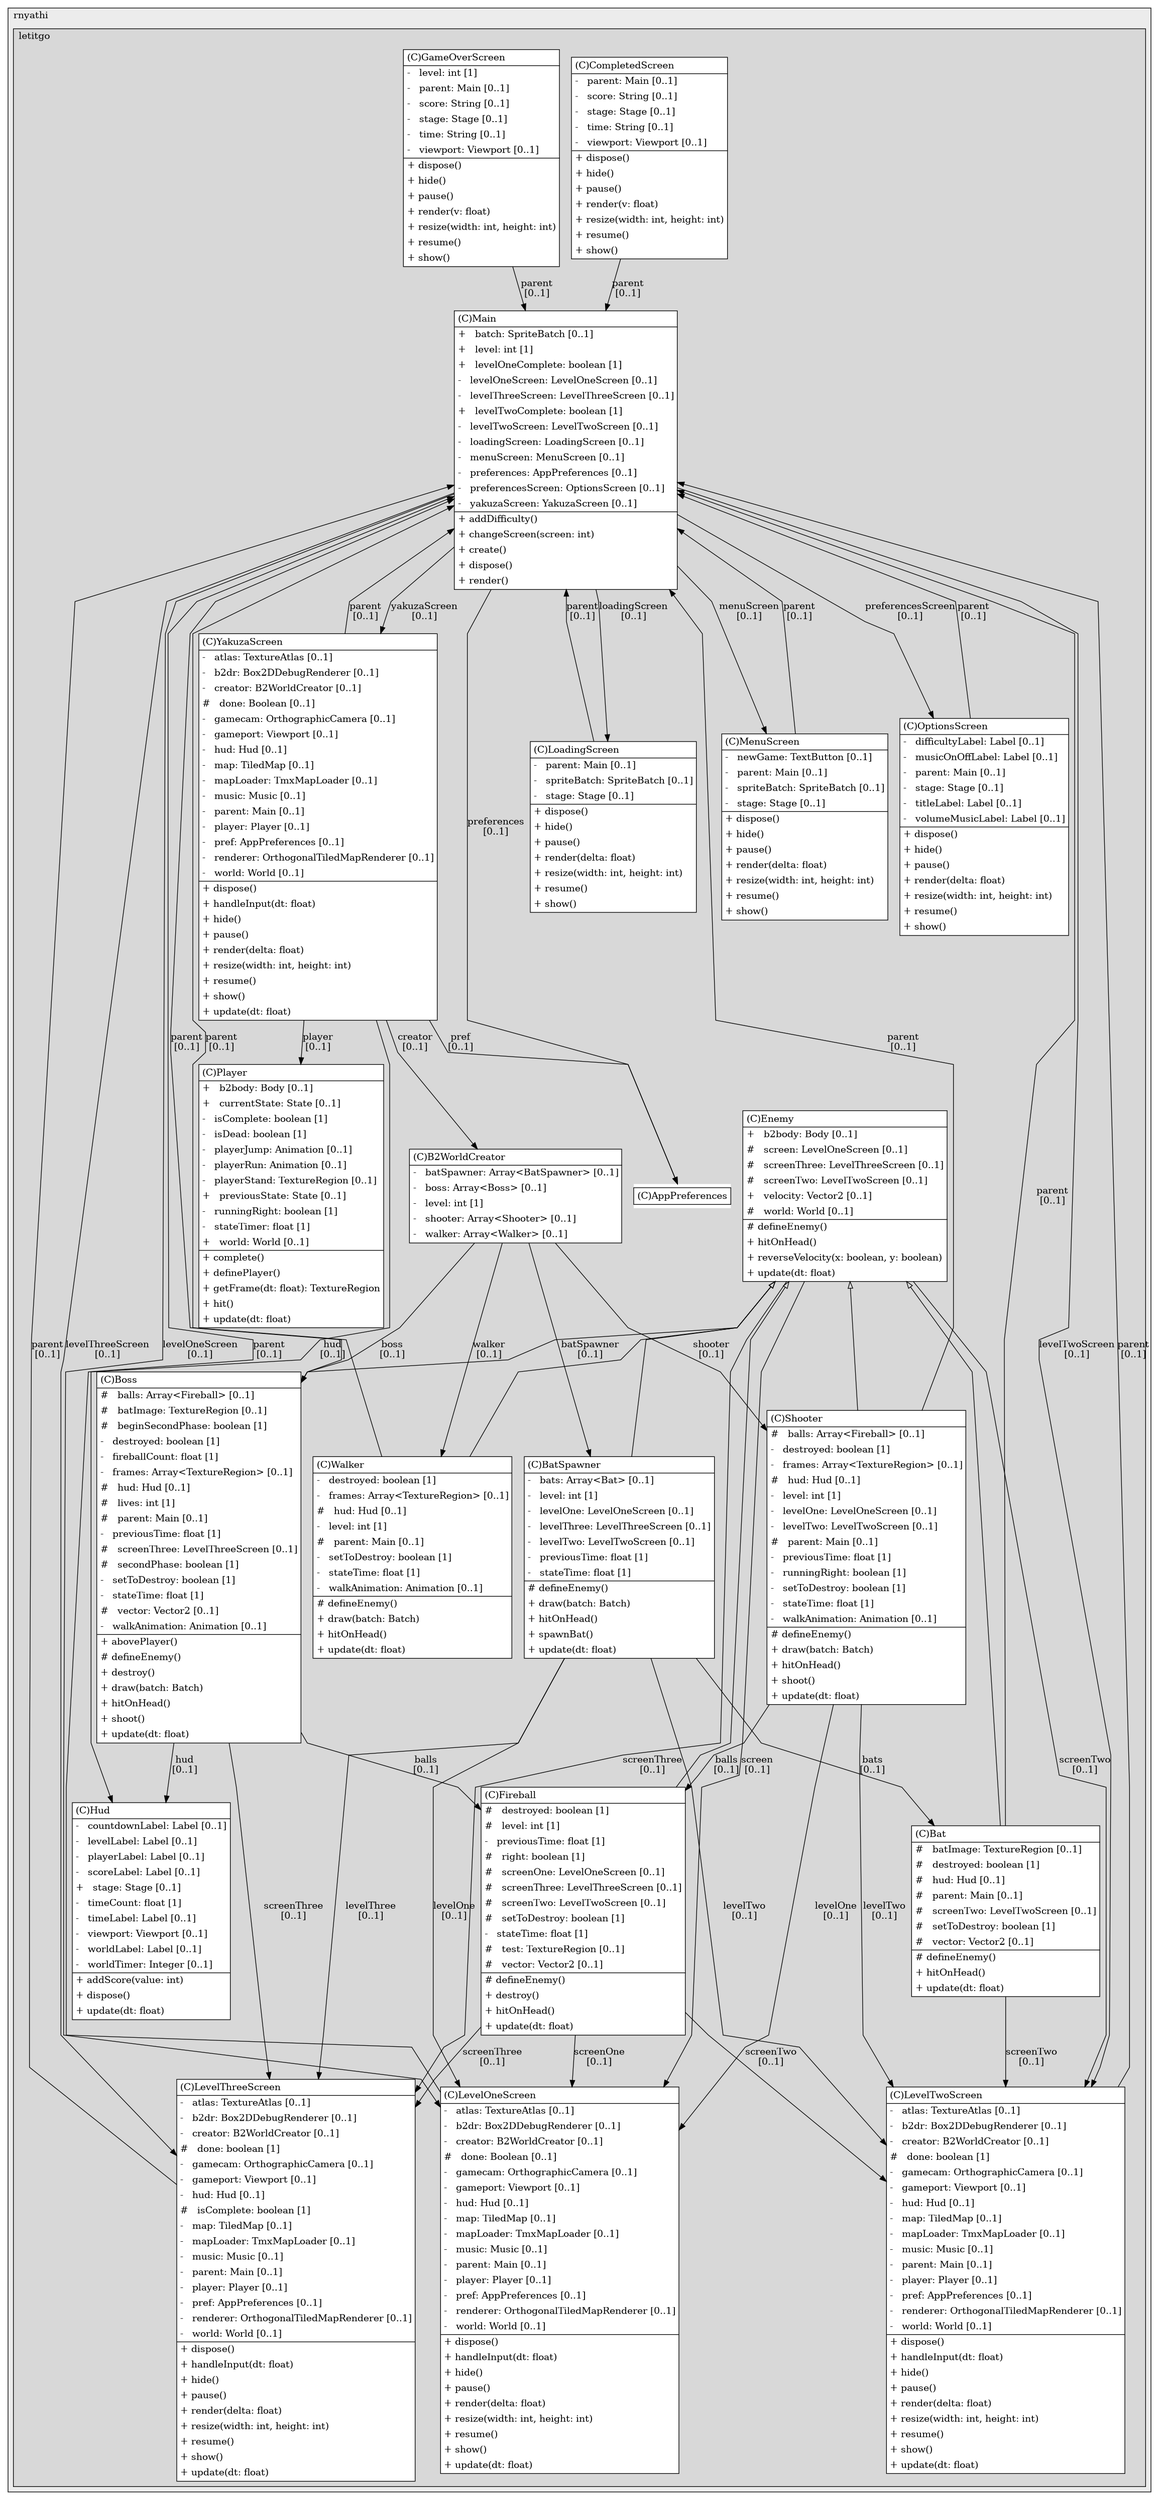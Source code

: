 @startuml

/' diagram meta data start
config=StructureConfiguration;
{
  "projectClassification": {
    "searchMode": "OpenProject", // OpenProject, AllProjects
    "includedProjects": "",
    "pathEndKeywords": "*.impl",
    "isClientPath": "",
    "isClientName": "",
    "isTestPath": "",
    "isTestName": "",
    "isMappingPath": "",
    "isMappingName": "",
    "isDataAccessPath": "",
    "isDataAccessName": "",
    "isDataStructurePath": "",
    "isDataStructureName": "",
    "isInterfaceStructuresPath": "",
    "isInterfaceStructuresName": "",
    "isEntryPointPath": "",
    "isEntryPointName": "",
    "treatFinalFieldsAsMandatory": false
  },
  "graphRestriction": {
    "classPackageExcludeFilter": "",
    "classPackageIncludeFilter": "",
    "classNameExcludeFilter": "",
    "classNameIncludeFilter": "",
    "methodNameExcludeFilter": "",
    "methodNameIncludeFilter": "",
    "removeByInheritance": "", // inheritance/annotation based filtering is done in a second step
    "removeByAnnotation": "",
    "removeByClassPackage": "", // cleanup the graph after inheritance/annotation based filtering is done
    "removeByClassName": "",
    "cutMappings": false,
    "cutEnum": true,
    "cutTests": true,
    "cutClient": true,
    "cutDataAccess": false,
    "cutInterfaceStructures": false,
    "cutDataStructures": false,
    "cutGetterAndSetter": true,
    "cutConstructors": true
  },
  "graphTraversal": {
    "forwardDepth": 6,
    "backwardDepth": 6,
    "classPackageExcludeFilter": "",
    "classPackageIncludeFilter": "",
    "classNameExcludeFilter": "",
    "classNameIncludeFilter": "",
    "methodNameExcludeFilter": "",
    "methodNameIncludeFilter": "",
    "hideMappings": false,
    "hideDataStructures": false,
    "hidePrivateMethods": true,
    "hideInterfaceCalls": true, // indirection: implementation -> interface (is hidden) -> implementation
    "onlyShowApplicationEntryPoints": false, // root node is included
    "useMethodCallsForStructureDiagram": "ForwardOnly" // ForwardOnly, BothDirections, No
  },
  "details": {
    "aggregation": "GroupByClass", // ByClass, GroupByClass, None
    "showClassGenericTypes": true,
    "showMethods": true,
    "showMethodParameterNames": true,
    "showMethodParameterTypes": true,
    "showMethodReturnType": true,
    "showPackageLevels": 2,
    "showDetailedClassStructure": true
  },
  "rootClass": "com.rnyathi.letitgo.Main",
  "extensionCallbackMethod": "" // qualified.class.name#methodName - signature: public static String method(String)
}
diagram meta data end '/



digraph g {
    rankdir="TB"
    splines=polyline
    

'nodes 
subgraph cluster_1360161713 { 
   	label=rnyathi
	labeljust=l
	fillcolor="#ececec"
	style=filled
   
   subgraph cluster_347286863 { 
   	label=letitgo
	labeljust=l
	fillcolor="#d8d8d8"
	style=filled
   
   AppPreferences1879371708[
	label=<<TABLE BORDER="1" CELLBORDER="0" CELLPADDING="4" CELLSPACING="0">
<TR><TD ALIGN="LEFT" >(C)AppPreferences</TD></TR>
</TABLE>>
	style=filled
	margin=0
	shape=plaintext
	fillcolor="#FFFFFF"
];

B2WorldCreator736727953[
	label=<<TABLE BORDER="1" CELLBORDER="0" CELLPADDING="4" CELLSPACING="0">
<TR><TD ALIGN="LEFT" >(C)B2WorldCreator</TD></TR>
<HR/>
<TR><TD ALIGN="LEFT" >-   batSpawner: Array&lt;BatSpawner&gt; [0..1]</TD></TR>
<TR><TD ALIGN="LEFT" >-   boss: Array&lt;Boss&gt; [0..1]</TD></TR>
<TR><TD ALIGN="LEFT" >-   level: int [1]</TD></TR>
<TR><TD ALIGN="LEFT" >-   shooter: Array&lt;Shooter&gt; [0..1]</TD></TR>
<TR><TD ALIGN="LEFT" >-   walker: Array&lt;Walker&gt; [0..1]</TD></TR>
</TABLE>>
	style=filled
	margin=0
	shape=plaintext
	fillcolor="#FFFFFF"
];

Bat1530230140[
	label=<<TABLE BORDER="1" CELLBORDER="0" CELLPADDING="4" CELLSPACING="0">
<TR><TD ALIGN="LEFT" >(C)Bat</TD></TR>
<HR/>
<TR><TD ALIGN="LEFT" >#   batImage: TextureRegion [0..1]</TD></TR>
<TR><TD ALIGN="LEFT" >#   destroyed: boolean [1]</TD></TR>
<TR><TD ALIGN="LEFT" >#   hud: Hud [0..1]</TD></TR>
<TR><TD ALIGN="LEFT" >#   parent: Main [0..1]</TD></TR>
<TR><TD ALIGN="LEFT" >#   screenTwo: LevelTwoScreen [0..1]</TD></TR>
<TR><TD ALIGN="LEFT" >#   setToDestroy: boolean [1]</TD></TR>
<TR><TD ALIGN="LEFT" >#   vector: Vector2 [0..1]</TD></TR>
<HR/>
<TR><TD ALIGN="LEFT" ># defineEnemy()</TD></TR>
<TR><TD ALIGN="LEFT" >+ hitOnHead()</TD></TR>
<TR><TD ALIGN="LEFT" >+ update(dt: float)</TD></TR>
</TABLE>>
	style=filled
	margin=0
	shape=plaintext
	fillcolor="#FFFFFF"
];

BatSpawner1530230140[
	label=<<TABLE BORDER="1" CELLBORDER="0" CELLPADDING="4" CELLSPACING="0">
<TR><TD ALIGN="LEFT" >(C)BatSpawner</TD></TR>
<HR/>
<TR><TD ALIGN="LEFT" >-   bats: Array&lt;Bat&gt; [0..1]</TD></TR>
<TR><TD ALIGN="LEFT" >-   level: int [1]</TD></TR>
<TR><TD ALIGN="LEFT" >-   levelOne: LevelOneScreen [0..1]</TD></TR>
<TR><TD ALIGN="LEFT" >-   levelThree: LevelThreeScreen [0..1]</TD></TR>
<TR><TD ALIGN="LEFT" >-   levelTwo: LevelTwoScreen [0..1]</TD></TR>
<TR><TD ALIGN="LEFT" >-   previousTime: float [1]</TD></TR>
<TR><TD ALIGN="LEFT" >-   stateTime: float [1]</TD></TR>
<HR/>
<TR><TD ALIGN="LEFT" ># defineEnemy()</TD></TR>
<TR><TD ALIGN="LEFT" >+ draw(batch: Batch)</TD></TR>
<TR><TD ALIGN="LEFT" >+ hitOnHead()</TD></TR>
<TR><TD ALIGN="LEFT" >+ spawnBat()</TD></TR>
<TR><TD ALIGN="LEFT" >+ update(dt: float)</TD></TR>
</TABLE>>
	style=filled
	margin=0
	shape=plaintext
	fillcolor="#FFFFFF"
];

Boss1530230140[
	label=<<TABLE BORDER="1" CELLBORDER="0" CELLPADDING="4" CELLSPACING="0">
<TR><TD ALIGN="LEFT" >(C)Boss</TD></TR>
<HR/>
<TR><TD ALIGN="LEFT" >#   balls: Array&lt;Fireball&gt; [0..1]</TD></TR>
<TR><TD ALIGN="LEFT" >#   batImage: TextureRegion [0..1]</TD></TR>
<TR><TD ALIGN="LEFT" >#   beginSecondPhase: boolean [1]</TD></TR>
<TR><TD ALIGN="LEFT" >-   destroyed: boolean [1]</TD></TR>
<TR><TD ALIGN="LEFT" >-   fireballCount: float [1]</TD></TR>
<TR><TD ALIGN="LEFT" >-   frames: Array&lt;TextureRegion&gt; [0..1]</TD></TR>
<TR><TD ALIGN="LEFT" >#   hud: Hud [0..1]</TD></TR>
<TR><TD ALIGN="LEFT" >#   lives: int [1]</TD></TR>
<TR><TD ALIGN="LEFT" >#   parent: Main [0..1]</TD></TR>
<TR><TD ALIGN="LEFT" >-   previousTime: float [1]</TD></TR>
<TR><TD ALIGN="LEFT" >#   screenThree: LevelThreeScreen [0..1]</TD></TR>
<TR><TD ALIGN="LEFT" >#   secondPhase: boolean [1]</TD></TR>
<TR><TD ALIGN="LEFT" >-   setToDestroy: boolean [1]</TD></TR>
<TR><TD ALIGN="LEFT" >-   stateTime: float [1]</TD></TR>
<TR><TD ALIGN="LEFT" >#   vector: Vector2 [0..1]</TD></TR>
<TR><TD ALIGN="LEFT" >-   walkAnimation: Animation [0..1]</TD></TR>
<HR/>
<TR><TD ALIGN="LEFT" >+ abovePlayer()</TD></TR>
<TR><TD ALIGN="LEFT" ># defineEnemy()</TD></TR>
<TR><TD ALIGN="LEFT" >+ destroy()</TD></TR>
<TR><TD ALIGN="LEFT" >+ draw(batch: Batch)</TD></TR>
<TR><TD ALIGN="LEFT" >+ hitOnHead()</TD></TR>
<TR><TD ALIGN="LEFT" >+ shoot()</TD></TR>
<TR><TD ALIGN="LEFT" >+ update(dt: float)</TD></TR>
</TABLE>>
	style=filled
	margin=0
	shape=plaintext
	fillcolor="#FFFFFF"
];

CompletedScreen738386980[
	label=<<TABLE BORDER="1" CELLBORDER="0" CELLPADDING="4" CELLSPACING="0">
<TR><TD ALIGN="LEFT" >(C)CompletedScreen</TD></TR>
<HR/>
<TR><TD ALIGN="LEFT" >-   parent: Main [0..1]</TD></TR>
<TR><TD ALIGN="LEFT" >-   score: String [0..1]</TD></TR>
<TR><TD ALIGN="LEFT" >-   stage: Stage [0..1]</TD></TR>
<TR><TD ALIGN="LEFT" >-   time: String [0..1]</TD></TR>
<TR><TD ALIGN="LEFT" >-   viewport: Viewport [0..1]</TD></TR>
<HR/>
<TR><TD ALIGN="LEFT" >+ dispose()</TD></TR>
<TR><TD ALIGN="LEFT" >+ hide()</TD></TR>
<TR><TD ALIGN="LEFT" >+ pause()</TD></TR>
<TR><TD ALIGN="LEFT" >+ render(v: float)</TD></TR>
<TR><TD ALIGN="LEFT" >+ resize(width: int, height: int)</TD></TR>
<TR><TD ALIGN="LEFT" >+ resume()</TD></TR>
<TR><TD ALIGN="LEFT" >+ show()</TD></TR>
</TABLE>>
	style=filled
	margin=0
	shape=plaintext
	fillcolor="#FFFFFF"
];

Enemy1530230140[
	label=<<TABLE BORDER="1" CELLBORDER="0" CELLPADDING="4" CELLSPACING="0">
<TR><TD ALIGN="LEFT" >(C)Enemy</TD></TR>
<HR/>
<TR><TD ALIGN="LEFT" >+   b2body: Body [0..1]</TD></TR>
<TR><TD ALIGN="LEFT" >#   screen: LevelOneScreen [0..1]</TD></TR>
<TR><TD ALIGN="LEFT" >#   screenThree: LevelThreeScreen [0..1]</TD></TR>
<TR><TD ALIGN="LEFT" >#   screenTwo: LevelTwoScreen [0..1]</TD></TR>
<TR><TD ALIGN="LEFT" >+   velocity: Vector2 [0..1]</TD></TR>
<TR><TD ALIGN="LEFT" >#   world: World [0..1]</TD></TR>
<HR/>
<TR><TD ALIGN="LEFT" ># defineEnemy()</TD></TR>
<TR><TD ALIGN="LEFT" >+ hitOnHead()</TD></TR>
<TR><TD ALIGN="LEFT" >+ reverseVelocity(x: boolean, y: boolean)</TD></TR>
<TR><TD ALIGN="LEFT" >+ update(dt: float)</TD></TR>
</TABLE>>
	style=filled
	margin=0
	shape=plaintext
	fillcolor="#FFFFFF"
];

Fireball1530230140[
	label=<<TABLE BORDER="1" CELLBORDER="0" CELLPADDING="4" CELLSPACING="0">
<TR><TD ALIGN="LEFT" >(C)Fireball</TD></TR>
<HR/>
<TR><TD ALIGN="LEFT" >#   destroyed: boolean [1]</TD></TR>
<TR><TD ALIGN="LEFT" >#   level: int [1]</TD></TR>
<TR><TD ALIGN="LEFT" >-   previousTime: float [1]</TD></TR>
<TR><TD ALIGN="LEFT" >#   right: boolean [1]</TD></TR>
<TR><TD ALIGN="LEFT" >#   screenOne: LevelOneScreen [0..1]</TD></TR>
<TR><TD ALIGN="LEFT" >#   screenThree: LevelThreeScreen [0..1]</TD></TR>
<TR><TD ALIGN="LEFT" >#   screenTwo: LevelTwoScreen [0..1]</TD></TR>
<TR><TD ALIGN="LEFT" >#   setToDestroy: boolean [1]</TD></TR>
<TR><TD ALIGN="LEFT" >-   stateTime: float [1]</TD></TR>
<TR><TD ALIGN="LEFT" >#   test: TextureRegion [0..1]</TD></TR>
<TR><TD ALIGN="LEFT" >#   vector: Vector2 [0..1]</TD></TR>
<HR/>
<TR><TD ALIGN="LEFT" ># defineEnemy()</TD></TR>
<TR><TD ALIGN="LEFT" >+ destroy()</TD></TR>
<TR><TD ALIGN="LEFT" >+ hitOnHead()</TD></TR>
<TR><TD ALIGN="LEFT" >+ update(dt: float)</TD></TR>
</TABLE>>
	style=filled
	margin=0
	shape=plaintext
	fillcolor="#FFFFFF"
];

GameOverScreen738386980[
	label=<<TABLE BORDER="1" CELLBORDER="0" CELLPADDING="4" CELLSPACING="0">
<TR><TD ALIGN="LEFT" >(C)GameOverScreen</TD></TR>
<HR/>
<TR><TD ALIGN="LEFT" >-   level: int [1]</TD></TR>
<TR><TD ALIGN="LEFT" >-   parent: Main [0..1]</TD></TR>
<TR><TD ALIGN="LEFT" >-   score: String [0..1]</TD></TR>
<TR><TD ALIGN="LEFT" >-   stage: Stage [0..1]</TD></TR>
<TR><TD ALIGN="LEFT" >-   time: String [0..1]</TD></TR>
<TR><TD ALIGN="LEFT" >-   viewport: Viewport [0..1]</TD></TR>
<HR/>
<TR><TD ALIGN="LEFT" >+ dispose()</TD></TR>
<TR><TD ALIGN="LEFT" >+ hide()</TD></TR>
<TR><TD ALIGN="LEFT" >+ pause()</TD></TR>
<TR><TD ALIGN="LEFT" >+ render(v: float)</TD></TR>
<TR><TD ALIGN="LEFT" >+ resize(width: int, height: int)</TD></TR>
<TR><TD ALIGN="LEFT" >+ resume()</TD></TR>
<TR><TD ALIGN="LEFT" >+ show()</TD></TR>
</TABLE>>
	style=filled
	margin=0
	shape=plaintext
	fillcolor="#FFFFFF"
];

Hud1323722353[
	label=<<TABLE BORDER="1" CELLBORDER="0" CELLPADDING="4" CELLSPACING="0">
<TR><TD ALIGN="LEFT" >(C)Hud</TD></TR>
<HR/>
<TR><TD ALIGN="LEFT" >-   countdownLabel: Label [0..1]</TD></TR>
<TR><TD ALIGN="LEFT" >-   levelLabel: Label [0..1]</TD></TR>
<TR><TD ALIGN="LEFT" >-   playerLabel: Label [0..1]</TD></TR>
<TR><TD ALIGN="LEFT" >-   scoreLabel: Label [0..1]</TD></TR>
<TR><TD ALIGN="LEFT" >+   stage: Stage [0..1]</TD></TR>
<TR><TD ALIGN="LEFT" >-   timeCount: float [1]</TD></TR>
<TR><TD ALIGN="LEFT" >-   timeLabel: Label [0..1]</TD></TR>
<TR><TD ALIGN="LEFT" >-   viewport: Viewport [0..1]</TD></TR>
<TR><TD ALIGN="LEFT" >-   worldLabel: Label [0..1]</TD></TR>
<TR><TD ALIGN="LEFT" >-   worldTimer: Integer [0..1]</TD></TR>
<HR/>
<TR><TD ALIGN="LEFT" >+ addScore(value: int)</TD></TR>
<TR><TD ALIGN="LEFT" >+ dispose()</TD></TR>
<TR><TD ALIGN="LEFT" >+ update(dt: float)</TD></TR>
</TABLE>>
	style=filled
	margin=0
	shape=plaintext
	fillcolor="#FFFFFF"
];

LevelOneScreen738386980[
	label=<<TABLE BORDER="1" CELLBORDER="0" CELLPADDING="4" CELLSPACING="0">
<TR><TD ALIGN="LEFT" >(C)LevelOneScreen</TD></TR>
<HR/>
<TR><TD ALIGN="LEFT" >-   atlas: TextureAtlas [0..1]</TD></TR>
<TR><TD ALIGN="LEFT" >-   b2dr: Box2DDebugRenderer [0..1]</TD></TR>
<TR><TD ALIGN="LEFT" >-   creator: B2WorldCreator [0..1]</TD></TR>
<TR><TD ALIGN="LEFT" >#   done: Boolean [0..1]</TD></TR>
<TR><TD ALIGN="LEFT" >-   gamecam: OrthographicCamera [0..1]</TD></TR>
<TR><TD ALIGN="LEFT" >-   gameport: Viewport [0..1]</TD></TR>
<TR><TD ALIGN="LEFT" >-   hud: Hud [0..1]</TD></TR>
<TR><TD ALIGN="LEFT" >-   map: TiledMap [0..1]</TD></TR>
<TR><TD ALIGN="LEFT" >-   mapLoader: TmxMapLoader [0..1]</TD></TR>
<TR><TD ALIGN="LEFT" >-   music: Music [0..1]</TD></TR>
<TR><TD ALIGN="LEFT" >-   parent: Main [0..1]</TD></TR>
<TR><TD ALIGN="LEFT" >-   player: Player [0..1]</TD></TR>
<TR><TD ALIGN="LEFT" >-   pref: AppPreferences [0..1]</TD></TR>
<TR><TD ALIGN="LEFT" >-   renderer: OrthogonalTiledMapRenderer [0..1]</TD></TR>
<TR><TD ALIGN="LEFT" >-   world: World [0..1]</TD></TR>
<HR/>
<TR><TD ALIGN="LEFT" >+ dispose()</TD></TR>
<TR><TD ALIGN="LEFT" >+ handleInput(dt: float)</TD></TR>
<TR><TD ALIGN="LEFT" >+ hide()</TD></TR>
<TR><TD ALIGN="LEFT" >+ pause()</TD></TR>
<TR><TD ALIGN="LEFT" >+ render(delta: float)</TD></TR>
<TR><TD ALIGN="LEFT" >+ resize(width: int, height: int)</TD></TR>
<TR><TD ALIGN="LEFT" >+ resume()</TD></TR>
<TR><TD ALIGN="LEFT" >+ show()</TD></TR>
<TR><TD ALIGN="LEFT" >+ update(dt: float)</TD></TR>
</TABLE>>
	style=filled
	margin=0
	shape=plaintext
	fillcolor="#FFFFFF"
];

LevelThreeScreen738386980[
	label=<<TABLE BORDER="1" CELLBORDER="0" CELLPADDING="4" CELLSPACING="0">
<TR><TD ALIGN="LEFT" >(C)LevelThreeScreen</TD></TR>
<HR/>
<TR><TD ALIGN="LEFT" >-   atlas: TextureAtlas [0..1]</TD></TR>
<TR><TD ALIGN="LEFT" >-   b2dr: Box2DDebugRenderer [0..1]</TD></TR>
<TR><TD ALIGN="LEFT" >-   creator: B2WorldCreator [0..1]</TD></TR>
<TR><TD ALIGN="LEFT" >#   done: boolean [1]</TD></TR>
<TR><TD ALIGN="LEFT" >-   gamecam: OrthographicCamera [0..1]</TD></TR>
<TR><TD ALIGN="LEFT" >-   gameport: Viewport [0..1]</TD></TR>
<TR><TD ALIGN="LEFT" >-   hud: Hud [0..1]</TD></TR>
<TR><TD ALIGN="LEFT" >#   isComplete: boolean [1]</TD></TR>
<TR><TD ALIGN="LEFT" >-   map: TiledMap [0..1]</TD></TR>
<TR><TD ALIGN="LEFT" >-   mapLoader: TmxMapLoader [0..1]</TD></TR>
<TR><TD ALIGN="LEFT" >-   music: Music [0..1]</TD></TR>
<TR><TD ALIGN="LEFT" >-   parent: Main [0..1]</TD></TR>
<TR><TD ALIGN="LEFT" >-   player: Player [0..1]</TD></TR>
<TR><TD ALIGN="LEFT" >-   pref: AppPreferences [0..1]</TD></TR>
<TR><TD ALIGN="LEFT" >-   renderer: OrthogonalTiledMapRenderer [0..1]</TD></TR>
<TR><TD ALIGN="LEFT" >-   world: World [0..1]</TD></TR>
<HR/>
<TR><TD ALIGN="LEFT" >+ dispose()</TD></TR>
<TR><TD ALIGN="LEFT" >+ handleInput(dt: float)</TD></TR>
<TR><TD ALIGN="LEFT" >+ hide()</TD></TR>
<TR><TD ALIGN="LEFT" >+ pause()</TD></TR>
<TR><TD ALIGN="LEFT" >+ render(delta: float)</TD></TR>
<TR><TD ALIGN="LEFT" >+ resize(width: int, height: int)</TD></TR>
<TR><TD ALIGN="LEFT" >+ resume()</TD></TR>
<TR><TD ALIGN="LEFT" >+ show()</TD></TR>
<TR><TD ALIGN="LEFT" >+ update(dt: float)</TD></TR>
</TABLE>>
	style=filled
	margin=0
	shape=plaintext
	fillcolor="#FFFFFF"
];

LevelTwoScreen738386980[
	label=<<TABLE BORDER="1" CELLBORDER="0" CELLPADDING="4" CELLSPACING="0">
<TR><TD ALIGN="LEFT" >(C)LevelTwoScreen</TD></TR>
<HR/>
<TR><TD ALIGN="LEFT" >-   atlas: TextureAtlas [0..1]</TD></TR>
<TR><TD ALIGN="LEFT" >-   b2dr: Box2DDebugRenderer [0..1]</TD></TR>
<TR><TD ALIGN="LEFT" >-   creator: B2WorldCreator [0..1]</TD></TR>
<TR><TD ALIGN="LEFT" >#   done: boolean [1]</TD></TR>
<TR><TD ALIGN="LEFT" >-   gamecam: OrthographicCamera [0..1]</TD></TR>
<TR><TD ALIGN="LEFT" >-   gameport: Viewport [0..1]</TD></TR>
<TR><TD ALIGN="LEFT" >-   hud: Hud [0..1]</TD></TR>
<TR><TD ALIGN="LEFT" >-   map: TiledMap [0..1]</TD></TR>
<TR><TD ALIGN="LEFT" >-   mapLoader: TmxMapLoader [0..1]</TD></TR>
<TR><TD ALIGN="LEFT" >-   music: Music [0..1]</TD></TR>
<TR><TD ALIGN="LEFT" >-   parent: Main [0..1]</TD></TR>
<TR><TD ALIGN="LEFT" >-   player: Player [0..1]</TD></TR>
<TR><TD ALIGN="LEFT" >-   pref: AppPreferences [0..1]</TD></TR>
<TR><TD ALIGN="LEFT" >-   renderer: OrthogonalTiledMapRenderer [0..1]</TD></TR>
<TR><TD ALIGN="LEFT" >-   world: World [0..1]</TD></TR>
<HR/>
<TR><TD ALIGN="LEFT" >+ dispose()</TD></TR>
<TR><TD ALIGN="LEFT" >+ handleInput(dt: float)</TD></TR>
<TR><TD ALIGN="LEFT" >+ hide()</TD></TR>
<TR><TD ALIGN="LEFT" >+ pause()</TD></TR>
<TR><TD ALIGN="LEFT" >+ render(delta: float)</TD></TR>
<TR><TD ALIGN="LEFT" >+ resize(width: int, height: int)</TD></TR>
<TR><TD ALIGN="LEFT" >+ resume()</TD></TR>
<TR><TD ALIGN="LEFT" >+ show()</TD></TR>
<TR><TD ALIGN="LEFT" >+ update(dt: float)</TD></TR>
</TABLE>>
	style=filled
	margin=0
	shape=plaintext
	fillcolor="#FFFFFF"
];

LoadingScreen738386980[
	label=<<TABLE BORDER="1" CELLBORDER="0" CELLPADDING="4" CELLSPACING="0">
<TR><TD ALIGN="LEFT" >(C)LoadingScreen</TD></TR>
<HR/>
<TR><TD ALIGN="LEFT" >-   parent: Main [0..1]</TD></TR>
<TR><TD ALIGN="LEFT" >-   spriteBatch: SpriteBatch [0..1]</TD></TR>
<TR><TD ALIGN="LEFT" >-   stage: Stage [0..1]</TD></TR>
<HR/>
<TR><TD ALIGN="LEFT" >+ dispose()</TD></TR>
<TR><TD ALIGN="LEFT" >+ hide()</TD></TR>
<TR><TD ALIGN="LEFT" >+ pause()</TD></TR>
<TR><TD ALIGN="LEFT" >+ render(delta: float)</TD></TR>
<TR><TD ALIGN="LEFT" >+ resize(width: int, height: int)</TD></TR>
<TR><TD ALIGN="LEFT" >+ resume()</TD></TR>
<TR><TD ALIGN="LEFT" >+ show()</TD></TR>
</TABLE>>
	style=filled
	margin=0
	shape=plaintext
	fillcolor="#FFFFFF"
];

Main1879371708[
	label=<<TABLE BORDER="1" CELLBORDER="0" CELLPADDING="4" CELLSPACING="0">
<TR><TD ALIGN="LEFT" >(C)Main</TD></TR>
<HR/>
<TR><TD ALIGN="LEFT" >+   batch: SpriteBatch [0..1]</TD></TR>
<TR><TD ALIGN="LEFT" >+   level: int [1]</TD></TR>
<TR><TD ALIGN="LEFT" >+   levelOneComplete: boolean [1]</TD></TR>
<TR><TD ALIGN="LEFT" >-   levelOneScreen: LevelOneScreen [0..1]</TD></TR>
<TR><TD ALIGN="LEFT" >-   levelThreeScreen: LevelThreeScreen [0..1]</TD></TR>
<TR><TD ALIGN="LEFT" >+   levelTwoComplete: boolean [1]</TD></TR>
<TR><TD ALIGN="LEFT" >-   levelTwoScreen: LevelTwoScreen [0..1]</TD></TR>
<TR><TD ALIGN="LEFT" >-   loadingScreen: LoadingScreen [0..1]</TD></TR>
<TR><TD ALIGN="LEFT" >-   menuScreen: MenuScreen [0..1]</TD></TR>
<TR><TD ALIGN="LEFT" >-   preferences: AppPreferences [0..1]</TD></TR>
<TR><TD ALIGN="LEFT" >-   preferencesScreen: OptionsScreen [0..1]</TD></TR>
<TR><TD ALIGN="LEFT" >-   yakuzaScreen: YakuzaScreen [0..1]</TD></TR>
<HR/>
<TR><TD ALIGN="LEFT" >+ addDifficulty()</TD></TR>
<TR><TD ALIGN="LEFT" >+ changeScreen(screen: int)</TD></TR>
<TR><TD ALIGN="LEFT" >+ create()</TD></TR>
<TR><TD ALIGN="LEFT" >+ dispose()</TD></TR>
<TR><TD ALIGN="LEFT" >+ render()</TD></TR>
</TABLE>>
	style=filled
	margin=0
	shape=plaintext
	fillcolor="#FFFFFF"
];

MenuScreen738386980[
	label=<<TABLE BORDER="1" CELLBORDER="0" CELLPADDING="4" CELLSPACING="0">
<TR><TD ALIGN="LEFT" >(C)MenuScreen</TD></TR>
<HR/>
<TR><TD ALIGN="LEFT" >-   newGame: TextButton [0..1]</TD></TR>
<TR><TD ALIGN="LEFT" >-   parent: Main [0..1]</TD></TR>
<TR><TD ALIGN="LEFT" >-   spriteBatch: SpriteBatch [0..1]</TD></TR>
<TR><TD ALIGN="LEFT" >-   stage: Stage [0..1]</TD></TR>
<HR/>
<TR><TD ALIGN="LEFT" >+ dispose()</TD></TR>
<TR><TD ALIGN="LEFT" >+ hide()</TD></TR>
<TR><TD ALIGN="LEFT" >+ pause()</TD></TR>
<TR><TD ALIGN="LEFT" >+ render(delta: float)</TD></TR>
<TR><TD ALIGN="LEFT" >+ resize(width: int, height: int)</TD></TR>
<TR><TD ALIGN="LEFT" >+ resume()</TD></TR>
<TR><TD ALIGN="LEFT" >+ show()</TD></TR>
</TABLE>>
	style=filled
	margin=0
	shape=plaintext
	fillcolor="#FFFFFF"
];

OptionsScreen738386980[
	label=<<TABLE BORDER="1" CELLBORDER="0" CELLPADDING="4" CELLSPACING="0">
<TR><TD ALIGN="LEFT" >(C)OptionsScreen</TD></TR>
<HR/>
<TR><TD ALIGN="LEFT" >-   difficultyLabel: Label [0..1]</TD></TR>
<TR><TD ALIGN="LEFT" >-   musicOnOffLabel: Label [0..1]</TD></TR>
<TR><TD ALIGN="LEFT" >-   parent: Main [0..1]</TD></TR>
<TR><TD ALIGN="LEFT" >-   stage: Stage [0..1]</TD></TR>
<TR><TD ALIGN="LEFT" >-   titleLabel: Label [0..1]</TD></TR>
<TR><TD ALIGN="LEFT" >-   volumeMusicLabel: Label [0..1]</TD></TR>
<HR/>
<TR><TD ALIGN="LEFT" >+ dispose()</TD></TR>
<TR><TD ALIGN="LEFT" >+ hide()</TD></TR>
<TR><TD ALIGN="LEFT" >+ pause()</TD></TR>
<TR><TD ALIGN="LEFT" >+ render(delta: float)</TD></TR>
<TR><TD ALIGN="LEFT" >+ resize(width: int, height: int)</TD></TR>
<TR><TD ALIGN="LEFT" >+ resume()</TD></TR>
<TR><TD ALIGN="LEFT" >+ show()</TD></TR>
</TABLE>>
	style=filled
	margin=0
	shape=plaintext
	fillcolor="#FFFFFF"
];

Player1530230140[
	label=<<TABLE BORDER="1" CELLBORDER="0" CELLPADDING="4" CELLSPACING="0">
<TR><TD ALIGN="LEFT" >(C)Player</TD></TR>
<HR/>
<TR><TD ALIGN="LEFT" >+   b2body: Body [0..1]</TD></TR>
<TR><TD ALIGN="LEFT" >+   currentState: State [0..1]</TD></TR>
<TR><TD ALIGN="LEFT" >-   isComplete: boolean [1]</TD></TR>
<TR><TD ALIGN="LEFT" >-   isDead: boolean [1]</TD></TR>
<TR><TD ALIGN="LEFT" >-   playerJump: Animation [0..1]</TD></TR>
<TR><TD ALIGN="LEFT" >-   playerRun: Animation [0..1]</TD></TR>
<TR><TD ALIGN="LEFT" >-   playerStand: TextureRegion [0..1]</TD></TR>
<TR><TD ALIGN="LEFT" >+   previousState: State [0..1]</TD></TR>
<TR><TD ALIGN="LEFT" >-   runningRight: boolean [1]</TD></TR>
<TR><TD ALIGN="LEFT" >-   stateTimer: float [1]</TD></TR>
<TR><TD ALIGN="LEFT" >+   world: World [0..1]</TD></TR>
<HR/>
<TR><TD ALIGN="LEFT" >+ complete()</TD></TR>
<TR><TD ALIGN="LEFT" >+ definePlayer()</TD></TR>
<TR><TD ALIGN="LEFT" >+ getFrame(dt: float): TextureRegion</TD></TR>
<TR><TD ALIGN="LEFT" >+ hit()</TD></TR>
<TR><TD ALIGN="LEFT" >+ update(dt: float)</TD></TR>
</TABLE>>
	style=filled
	margin=0
	shape=plaintext
	fillcolor="#FFFFFF"
];

Shooter1530230140[
	label=<<TABLE BORDER="1" CELLBORDER="0" CELLPADDING="4" CELLSPACING="0">
<TR><TD ALIGN="LEFT" >(C)Shooter</TD></TR>
<HR/>
<TR><TD ALIGN="LEFT" >#   balls: Array&lt;Fireball&gt; [0..1]</TD></TR>
<TR><TD ALIGN="LEFT" >-   destroyed: boolean [1]</TD></TR>
<TR><TD ALIGN="LEFT" >-   frames: Array&lt;TextureRegion&gt; [0..1]</TD></TR>
<TR><TD ALIGN="LEFT" >#   hud: Hud [0..1]</TD></TR>
<TR><TD ALIGN="LEFT" >-   level: int [1]</TD></TR>
<TR><TD ALIGN="LEFT" >-   levelOne: LevelOneScreen [0..1]</TD></TR>
<TR><TD ALIGN="LEFT" >-   levelTwo: LevelTwoScreen [0..1]</TD></TR>
<TR><TD ALIGN="LEFT" >#   parent: Main [0..1]</TD></TR>
<TR><TD ALIGN="LEFT" >-   previousTime: float [1]</TD></TR>
<TR><TD ALIGN="LEFT" >-   runningRight: boolean [1]</TD></TR>
<TR><TD ALIGN="LEFT" >-   setToDestroy: boolean [1]</TD></TR>
<TR><TD ALIGN="LEFT" >-   stateTime: float [1]</TD></TR>
<TR><TD ALIGN="LEFT" >-   walkAnimation: Animation [0..1]</TD></TR>
<HR/>
<TR><TD ALIGN="LEFT" ># defineEnemy()</TD></TR>
<TR><TD ALIGN="LEFT" >+ draw(batch: Batch)</TD></TR>
<TR><TD ALIGN="LEFT" >+ hitOnHead()</TD></TR>
<TR><TD ALIGN="LEFT" >+ shoot()</TD></TR>
<TR><TD ALIGN="LEFT" >+ update(dt: float)</TD></TR>
</TABLE>>
	style=filled
	margin=0
	shape=plaintext
	fillcolor="#FFFFFF"
];

Walker1530230140[
	label=<<TABLE BORDER="1" CELLBORDER="0" CELLPADDING="4" CELLSPACING="0">
<TR><TD ALIGN="LEFT" >(C)Walker</TD></TR>
<HR/>
<TR><TD ALIGN="LEFT" >-   destroyed: boolean [1]</TD></TR>
<TR><TD ALIGN="LEFT" >-   frames: Array&lt;TextureRegion&gt; [0..1]</TD></TR>
<TR><TD ALIGN="LEFT" >#   hud: Hud [0..1]</TD></TR>
<TR><TD ALIGN="LEFT" >-   level: int [1]</TD></TR>
<TR><TD ALIGN="LEFT" >#   parent: Main [0..1]</TD></TR>
<TR><TD ALIGN="LEFT" >-   setToDestroy: boolean [1]</TD></TR>
<TR><TD ALIGN="LEFT" >-   stateTime: float [1]</TD></TR>
<TR><TD ALIGN="LEFT" >-   walkAnimation: Animation [0..1]</TD></TR>
<HR/>
<TR><TD ALIGN="LEFT" ># defineEnemy()</TD></TR>
<TR><TD ALIGN="LEFT" >+ draw(batch: Batch)</TD></TR>
<TR><TD ALIGN="LEFT" >+ hitOnHead()</TD></TR>
<TR><TD ALIGN="LEFT" >+ update(dt: float)</TD></TR>
</TABLE>>
	style=filled
	margin=0
	shape=plaintext
	fillcolor="#FFFFFF"
];

YakuzaScreen738386980[
	label=<<TABLE BORDER="1" CELLBORDER="0" CELLPADDING="4" CELLSPACING="0">
<TR><TD ALIGN="LEFT" >(C)YakuzaScreen</TD></TR>
<HR/>
<TR><TD ALIGN="LEFT" >-   atlas: TextureAtlas [0..1]</TD></TR>
<TR><TD ALIGN="LEFT" >-   b2dr: Box2DDebugRenderer [0..1]</TD></TR>
<TR><TD ALIGN="LEFT" >-   creator: B2WorldCreator [0..1]</TD></TR>
<TR><TD ALIGN="LEFT" >#   done: Boolean [0..1]</TD></TR>
<TR><TD ALIGN="LEFT" >-   gamecam: OrthographicCamera [0..1]</TD></TR>
<TR><TD ALIGN="LEFT" >-   gameport: Viewport [0..1]</TD></TR>
<TR><TD ALIGN="LEFT" >-   hud: Hud [0..1]</TD></TR>
<TR><TD ALIGN="LEFT" >-   map: TiledMap [0..1]</TD></TR>
<TR><TD ALIGN="LEFT" >-   mapLoader: TmxMapLoader [0..1]</TD></TR>
<TR><TD ALIGN="LEFT" >-   music: Music [0..1]</TD></TR>
<TR><TD ALIGN="LEFT" >-   parent: Main [0..1]</TD></TR>
<TR><TD ALIGN="LEFT" >-   player: Player [0..1]</TD></TR>
<TR><TD ALIGN="LEFT" >-   pref: AppPreferences [0..1]</TD></TR>
<TR><TD ALIGN="LEFT" >-   renderer: OrthogonalTiledMapRenderer [0..1]</TD></TR>
<TR><TD ALIGN="LEFT" >-   world: World [0..1]</TD></TR>
<HR/>
<TR><TD ALIGN="LEFT" >+ dispose()</TD></TR>
<TR><TD ALIGN="LEFT" >+ handleInput(dt: float)</TD></TR>
<TR><TD ALIGN="LEFT" >+ hide()</TD></TR>
<TR><TD ALIGN="LEFT" >+ pause()</TD></TR>
<TR><TD ALIGN="LEFT" >+ render(delta: float)</TD></TR>
<TR><TD ALIGN="LEFT" >+ resize(width: int, height: int)</TD></TR>
<TR><TD ALIGN="LEFT" >+ resume()</TD></TR>
<TR><TD ALIGN="LEFT" >+ show()</TD></TR>
<TR><TD ALIGN="LEFT" >+ update(dt: float)</TD></TR>
</TABLE>>
	style=filled
	margin=0
	shape=plaintext
	fillcolor="#FFFFFF"
];
} 
} 

'edges    
B2WorldCreator736727953 -> BatSpawner1530230140[label="batSpawner
[0..1]"];
B2WorldCreator736727953 -> Boss1530230140[label="boss
[0..1]"];
B2WorldCreator736727953 -> Shooter1530230140[label="shooter
[0..1]"];
B2WorldCreator736727953 -> Walker1530230140[label="walker
[0..1]"];
Bat1530230140 -> LevelTwoScreen738386980[label="screenTwo
[0..1]"];
Bat1530230140 -> Main1879371708[label="parent
[0..1]"];
BatSpawner1530230140 -> Bat1530230140[label="bats
[0..1]"];
BatSpawner1530230140 -> LevelOneScreen738386980[label="levelOne
[0..1]"];
BatSpawner1530230140 -> LevelThreeScreen738386980[label="levelThree
[0..1]"];
BatSpawner1530230140 -> LevelTwoScreen738386980[label="levelTwo
[0..1]"];
Boss1530230140 -> Fireball1530230140[label="balls
[0..1]"];
Boss1530230140 -> Hud1323722353[label="hud
[0..1]"];
Boss1530230140 -> LevelThreeScreen738386980[label="screenThree
[0..1]"];
Boss1530230140 -> Main1879371708[label="parent
[0..1]"];
CompletedScreen738386980 -> Main1879371708[label="parent
[0..1]"];
Enemy1530230140 -> Bat1530230140[arrowhead=none, arrowtail=empty, dir=both];
Enemy1530230140 -> BatSpawner1530230140[arrowhead=none, arrowtail=empty, dir=both];
Enemy1530230140 -> Boss1530230140[arrowhead=none, arrowtail=empty, dir=both];
Enemy1530230140 -> Fireball1530230140[arrowhead=none, arrowtail=empty, dir=both];
Enemy1530230140 -> LevelOneScreen738386980[label="screen
[0..1]"];
Enemy1530230140 -> LevelThreeScreen738386980[label="screenThree
[0..1]"];
Enemy1530230140 -> LevelTwoScreen738386980[label="screenTwo
[0..1]"];
Enemy1530230140 -> Shooter1530230140[arrowhead=none, arrowtail=empty, dir=both];
Enemy1530230140 -> Walker1530230140[arrowhead=none, arrowtail=empty, dir=both];
Fireball1530230140 -> LevelOneScreen738386980[label="screenOne
[0..1]"];
Fireball1530230140 -> LevelThreeScreen738386980[label="screenThree
[0..1]"];
Fireball1530230140 -> LevelTwoScreen738386980[label="screenTwo
[0..1]"];
GameOverScreen738386980 -> Main1879371708[label="parent
[0..1]"];
LevelOneScreen738386980 -> Main1879371708[label="parent
[0..1]"];
LevelThreeScreen738386980 -> Main1879371708[label="parent
[0..1]"];
LevelTwoScreen738386980 -> Main1879371708[label="parent
[0..1]"];
LoadingScreen738386980 -> Main1879371708[label="parent
[0..1]"];
Main1879371708 -> AppPreferences1879371708[label="preferences
[0..1]"];
Main1879371708 -> LevelOneScreen738386980[label="levelOneScreen
[0..1]"];
Main1879371708 -> LevelThreeScreen738386980[label="levelThreeScreen
[0..1]"];
Main1879371708 -> LevelTwoScreen738386980[label="levelTwoScreen
[0..1]"];
Main1879371708 -> LoadingScreen738386980[label="loadingScreen
[0..1]"];
Main1879371708 -> MenuScreen738386980[label="menuScreen
[0..1]"];
Main1879371708 -> OptionsScreen738386980[label="preferencesScreen
[0..1]"];
Main1879371708 -> YakuzaScreen738386980[label="yakuzaScreen
[0..1]"];
MenuScreen738386980 -> Main1879371708[label="parent
[0..1]"];
OptionsScreen738386980 -> Main1879371708[label="parent
[0..1]"];
Shooter1530230140 -> Fireball1530230140[label="balls
[0..1]"];
Shooter1530230140 -> LevelOneScreen738386980[label="levelOne
[0..1]"];
Shooter1530230140 -> LevelTwoScreen738386980[label="levelTwo
[0..1]"];
Shooter1530230140 -> Main1879371708[label="parent
[0..1]"];
Walker1530230140 -> Main1879371708[label="parent
[0..1]"];
YakuzaScreen738386980 -> AppPreferences1879371708[label="pref
[0..1]"];
YakuzaScreen738386980 -> B2WorldCreator736727953[label="creator
[0..1]"];
YakuzaScreen738386980 -> Hud1323722353[label="hud
[0..1]"];
YakuzaScreen738386980 -> Main1879371708[label="parent
[0..1]"];
YakuzaScreen738386980 -> Player1530230140[label="player
[0..1]"];
    
}
@enduml